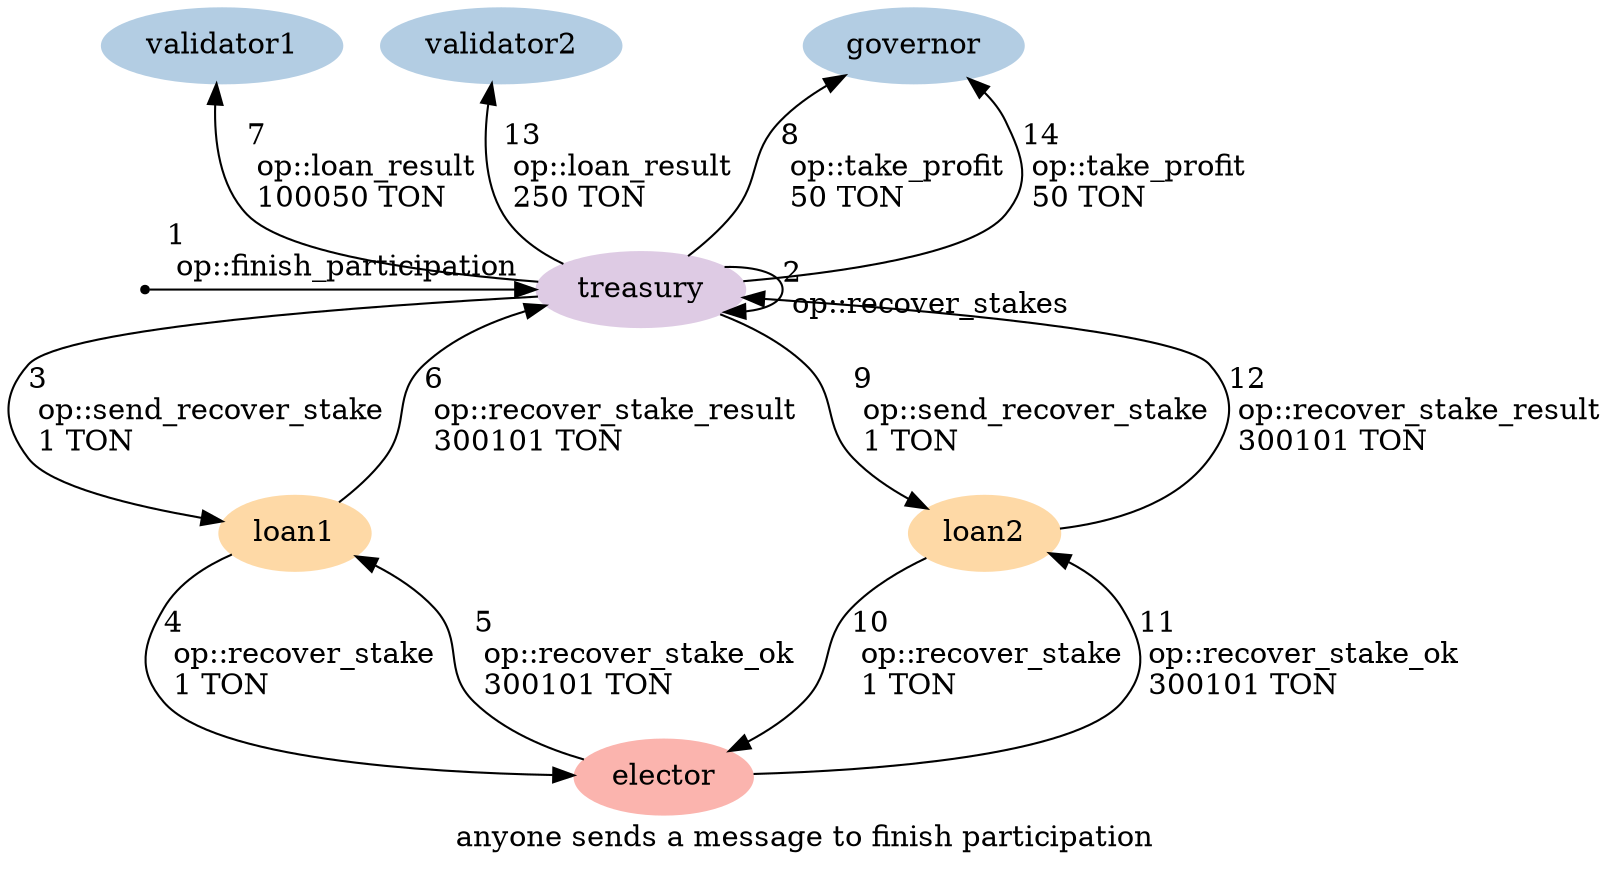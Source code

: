 digraph {
    label="anyone sends a message to finish participation"
    node [ colorscheme=pastel19 style=filled ]

    /* Entities */
    external [ shape=point ]
    treasury [ color=4 ]
    loan1, loan2 [ color=5 ]
    elector [ color=1 ]
    validator1, validator2, governor [ color=2 ]

    /* Relationships */
    external -> treasury [ label="1\l op::finish_participation\l" ]
    treasury -> treasury [ label="2\l op::recover_stakes\l" ]
    treasury -> loan1 [ label="3\l op::send_recover_stake\l 1 TON\l" ]
    loan1 -> elector [ label="4\l op::recover_stake\l 1 TON\l" ]
    elector -> loan1 [ label="5\l op::recover_stake_ok\l 300101 TON\l" ]
    loan1 -> treasury [ label="6\l op::recover_stake_result\l 300101 TON\l" ]
    treasury -> validator1 [ label="7\l op::loan_result\l 100050 TON\l" ]
    treasury -> governor [ label="8\l op::take_profit\l 50 TON\l" ]
    treasury -> loan2 [ label="9\l op::send_recover_stake\l 1 TON\l" ]
    loan2 -> elector [ label="10\l op::recover_stake\l 1 TON\l" ]
    elector -> loan2 [ label="11\l op::recover_stake_ok\l 300101 TON\l" ]
    loan2 -> treasury [ label="12\l op::recover_stake_result\l 300101 TON\l"]
    treasury -> validator2 [ label="13\l op::loan_result\l 250 TON\l" ]
    treasury -> governor [ label="14\l op::take_profit\l 50 TON\l" ]

    /* Ranks */
    { rank=min validator1 validator2 governor }
    { rank=same external treasury }
    { rank=max elector }
}
